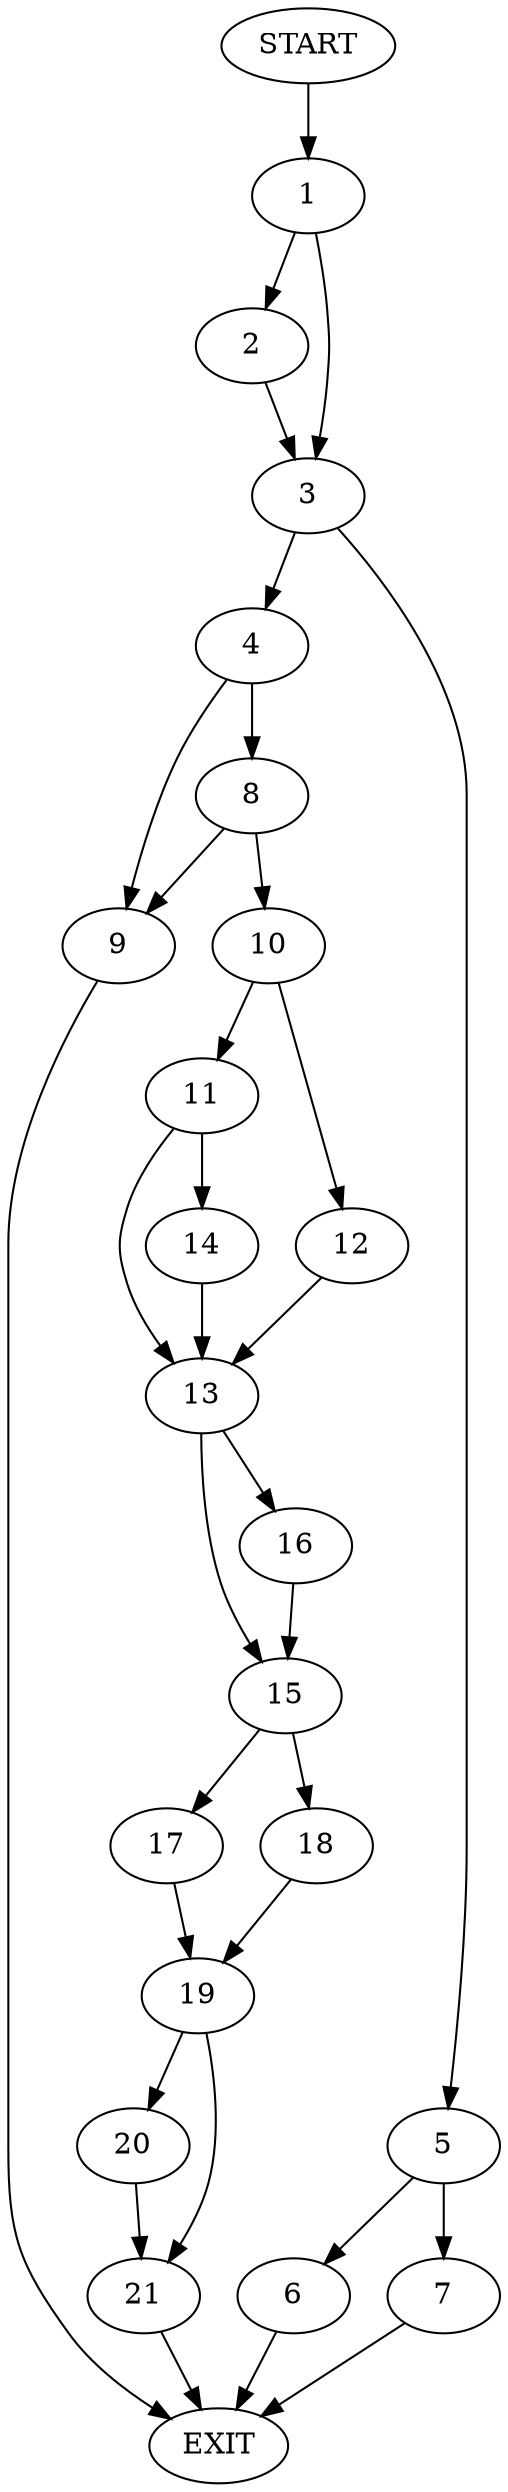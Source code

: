digraph {
0 [label="START"]
22 [label="EXIT"]
0 -> 1
1 -> 2
1 -> 3
2 -> 3
3 -> 4
3 -> 5
5 -> 6
5 -> 7
4 -> 8
4 -> 9
7 -> 22
6 -> 22
8 -> 10
8 -> 9
9 -> 22
10 -> 11
10 -> 12
11 -> 13
11 -> 14
12 -> 13
13 -> 15
13 -> 16
14 -> 13
15 -> 17
15 -> 18
16 -> 15
18 -> 19
17 -> 19
19 -> 20
19 -> 21
20 -> 21
21 -> 22
}
